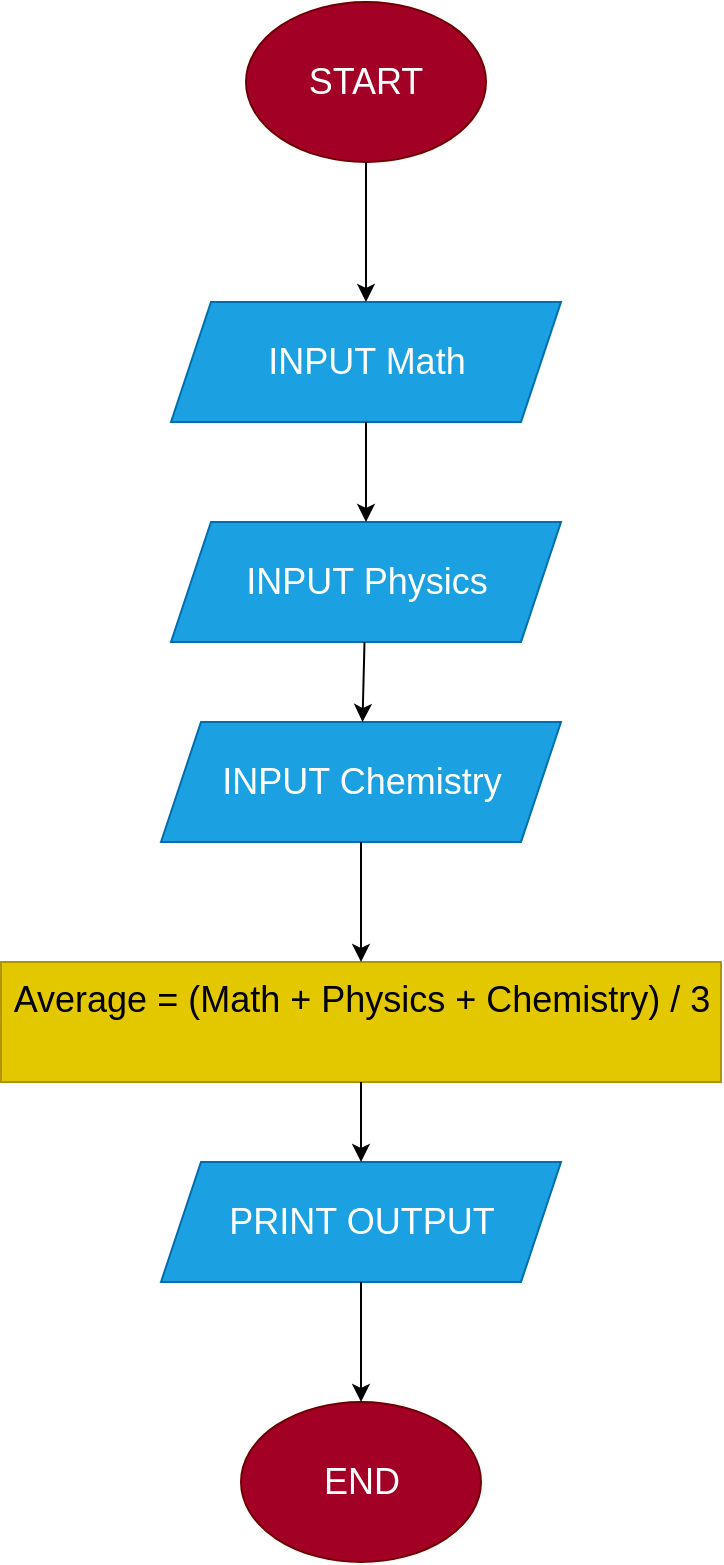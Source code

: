 <mxfile>
    <diagram id="RLrkB0oTTUWTW3TQKtCg" name="Page-1">
        <mxGraphModel dx="1105" dy="613" grid="1" gridSize="10" guides="1" tooltips="1" connect="1" arrows="1" fold="1" page="1" pageScale="1" pageWidth="850" pageHeight="1100" math="0" shadow="0">
            <root>
                <mxCell id="0"/>
                <mxCell id="1" parent="0"/>
                <mxCell id="2" value="START" style="ellipse;whiteSpace=wrap;html=1;fillColor=#a20025;fontColor=#ffffff;strokeColor=#6F0000;fontSize=18;" vertex="1" parent="1">
                    <mxGeometry x="410" y="40" width="120" height="80" as="geometry"/>
                </mxCell>
                <mxCell id="3" value="INPUT Math" style="shape=parallelogram;perimeter=parallelogramPerimeter;whiteSpace=wrap;html=1;fixedSize=1;fillColor=#1ba1e2;fontColor=#ffffff;strokeColor=#006EAF;fontSize=18;" vertex="1" parent="1">
                    <mxGeometry x="372.5" y="190" width="195" height="60" as="geometry"/>
                </mxCell>
                <mxCell id="4" value="INPUT Physics" style="shape=parallelogram;perimeter=parallelogramPerimeter;whiteSpace=wrap;html=1;fixedSize=1;fillColor=#1ba1e2;fontColor=#ffffff;strokeColor=#006EAF;fontSize=18;" vertex="1" parent="1">
                    <mxGeometry x="372.5" y="300" width="195" height="60" as="geometry"/>
                </mxCell>
                <mxCell id="5" value="INPUT Chemistry" style="shape=parallelogram;perimeter=parallelogramPerimeter;whiteSpace=wrap;html=1;fixedSize=1;fillColor=#1ba1e2;fontColor=#ffffff;strokeColor=#006EAF;fontSize=18;" vertex="1" parent="1">
                    <mxGeometry x="367.5" y="400" width="200" height="60" as="geometry"/>
                </mxCell>
                <mxCell id="7" value="&#10;Average = (Math + Physics + Chemistry) / 3&#10;&#10;" style="rounded=0;whiteSpace=wrap;html=1;fillColor=#e3c800;fontColor=#000000;strokeColor=#B09500;fontSize=18;" vertex="1" parent="1">
                    <mxGeometry x="287.5" y="520" width="360" height="60" as="geometry"/>
                </mxCell>
                <mxCell id="9" value="PRINT OUTPUT" style="shape=parallelogram;perimeter=parallelogramPerimeter;whiteSpace=wrap;html=1;fixedSize=1;fillColor=#1ba1e2;fontColor=#ffffff;strokeColor=#006EAF;fontSize=18;" vertex="1" parent="1">
                    <mxGeometry x="367.5" y="620" width="200" height="60" as="geometry"/>
                </mxCell>
                <mxCell id="11" value="END" style="ellipse;whiteSpace=wrap;html=1;fillColor=#a20025;fontColor=#ffffff;strokeColor=#6F0000;fontSize=18;" vertex="1" parent="1">
                    <mxGeometry x="407.5" y="740" width="120" height="80" as="geometry"/>
                </mxCell>
                <mxCell id="12" value="" style="endArrow=classic;html=1;fontSize=18;exitX=0.5;exitY=1;exitDx=0;exitDy=0;entryX=0.5;entryY=0;entryDx=0;entryDy=0;" edge="1" parent="1" source="2" target="3">
                    <mxGeometry width="50" height="50" relative="1" as="geometry">
                        <mxPoint x="540" y="350" as="sourcePoint"/>
                        <mxPoint x="590" y="300" as="targetPoint"/>
                    </mxGeometry>
                </mxCell>
                <mxCell id="16" value="" style="endArrow=classic;html=1;fontSize=18;exitX=0.5;exitY=1;exitDx=0;exitDy=0;entryX=0.5;entryY=0;entryDx=0;entryDy=0;" edge="1" parent="1" source="3" target="4">
                    <mxGeometry width="50" height="50" relative="1" as="geometry">
                        <mxPoint x="540" y="350" as="sourcePoint"/>
                        <mxPoint x="590" y="300" as="targetPoint"/>
                    </mxGeometry>
                </mxCell>
                <mxCell id="17" value="" style="endArrow=classic;html=1;fontSize=18;" edge="1" parent="1" source="4" target="5">
                    <mxGeometry width="50" height="50" relative="1" as="geometry">
                        <mxPoint x="540" y="350" as="sourcePoint"/>
                        <mxPoint x="590" y="300" as="targetPoint"/>
                    </mxGeometry>
                </mxCell>
                <mxCell id="18" value="" style="endArrow=classic;html=1;fontSize=18;exitX=0.5;exitY=1;exitDx=0;exitDy=0;entryX=0.5;entryY=0;entryDx=0;entryDy=0;" edge="1" parent="1" source="5" target="7">
                    <mxGeometry width="50" height="50" relative="1" as="geometry">
                        <mxPoint x="540" y="470" as="sourcePoint"/>
                        <mxPoint x="467.5" y="490" as="targetPoint"/>
                    </mxGeometry>
                </mxCell>
                <mxCell id="24" value="" style="endArrow=classic;html=1;fontSize=18;exitX=0.5;exitY=1;exitDx=0;exitDy=0;entryX=0.5;entryY=0;entryDx=0;entryDy=0;" edge="1" parent="1" source="7" target="9">
                    <mxGeometry width="50" height="50" relative="1" as="geometry">
                        <mxPoint x="540" y="710" as="sourcePoint"/>
                        <mxPoint x="590" y="660" as="targetPoint"/>
                    </mxGeometry>
                </mxCell>
                <mxCell id="25" value="" style="endArrow=classic;html=1;fontSize=18;exitX=0.5;exitY=1;exitDx=0;exitDy=0;entryX=0.5;entryY=0;entryDx=0;entryDy=0;" edge="1" parent="1" source="9" target="11">
                    <mxGeometry width="50" height="50" relative="1" as="geometry">
                        <mxPoint x="540" y="710" as="sourcePoint"/>
                        <mxPoint x="590" y="660" as="targetPoint"/>
                    </mxGeometry>
                </mxCell>
            </root>
        </mxGraphModel>
    </diagram>
</mxfile>
